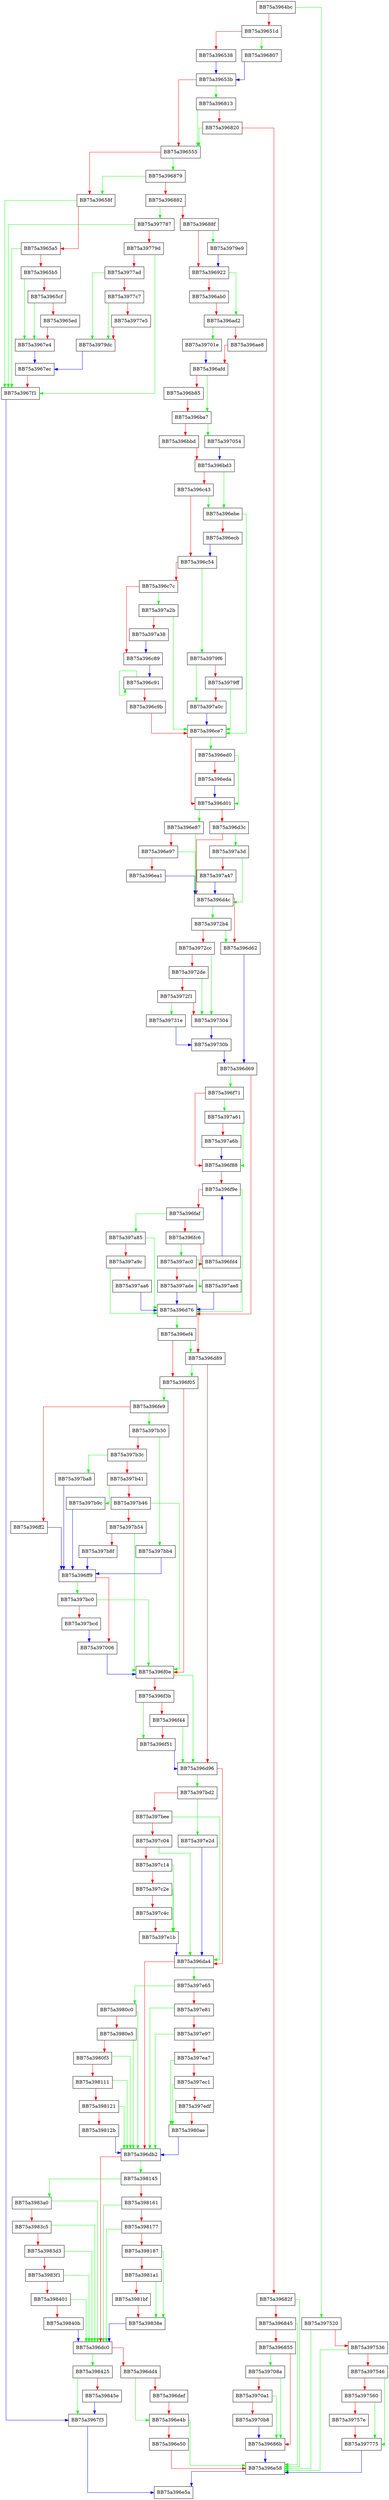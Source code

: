 digraph runJSEmulation {
  node [shape="box"];
  graph [splines=ortho];
  BB75a3964bc -> BB75a397520 [color="green"];
  BB75a3964bc -> BB75a39651d [color="red"];
  BB75a39651d -> BB75a396807 [color="green"];
  BB75a39651d -> BB75a396538 [color="red"];
  BB75a396538 -> BB75a39653b [color="blue"];
  BB75a39653b -> BB75a396813 [color="green"];
  BB75a39653b -> BB75a396555 [color="red"];
  BB75a396555 -> BB75a396879 [color="green"];
  BB75a396555 -> BB75a39658f [color="red"];
  BB75a39658f -> BB75a3967f1 [color="green"];
  BB75a39658f -> BB75a3965a5 [color="red"];
  BB75a3965a5 -> BB75a3967f1 [color="green"];
  BB75a3965a5 -> BB75a3965b5 [color="red"];
  BB75a3965b5 -> BB75a3967e4 [color="green"];
  BB75a3965b5 -> BB75a3965cf [color="red"];
  BB75a3965cf -> BB75a3967e4 [color="green"];
  BB75a3965cf -> BB75a3965ed [color="red"];
  BB75a3965ed -> BB75a3967e4 [color="red"];
  BB75a3967e4 -> BB75a3967ec [color="blue"];
  BB75a3967ec -> BB75a3967f1 [color="red"];
  BB75a3967f1 -> BB75a3967f3 [color="blue"];
  BB75a3967f3 -> BB75a396e5a [color="blue"];
  BB75a396807 -> BB75a39653b [color="blue"];
  BB75a396813 -> BB75a396555 [color="green"];
  BB75a396813 -> BB75a396820 [color="red"];
  BB75a396820 -> BB75a396555 [color="green"];
  BB75a396820 -> BB75a39682f [color="red"];
  BB75a39682f -> BB75a396e58 [color="green"];
  BB75a39682f -> BB75a396845 [color="red"];
  BB75a396845 -> BB75a396e58 [color="green"];
  BB75a396845 -> BB75a396855 [color="red"];
  BB75a396855 -> BB75a39708a [color="green"];
  BB75a396855 -> BB75a39686b [color="red"];
  BB75a39686b -> BB75a396e58 [color="blue"];
  BB75a396879 -> BB75a39658f [color="green"];
  BB75a396879 -> BB75a396882 [color="red"];
  BB75a396882 -> BB75a397787 [color="green"];
  BB75a396882 -> BB75a39688f [color="red"];
  BB75a39688f -> BB75a3979e9 [color="green"];
  BB75a39688f -> BB75a396922 [color="red"];
  BB75a396922 -> BB75a396ad2 [color="green"];
  BB75a396922 -> BB75a396ab0 [color="red"];
  BB75a396ab0 -> BB75a396ad2 [color="red"];
  BB75a396ad2 -> BB75a39701e [color="green"];
  BB75a396ad2 -> BB75a396ae8 [color="red"];
  BB75a396ae8 -> BB75a396afd [color="red"];
  BB75a396afd -> BB75a396ba7 [color="green"];
  BB75a396afd -> BB75a396b85 [color="red"];
  BB75a396b85 -> BB75a396ba7 [color="red"];
  BB75a396ba7 -> BB75a397054 [color="green"];
  BB75a396ba7 -> BB75a396bbd [color="red"];
  BB75a396bbd -> BB75a396bd3 [color="red"];
  BB75a396bd3 -> BB75a396ebe [color="green"];
  BB75a396bd3 -> BB75a396c43 [color="red"];
  BB75a396c43 -> BB75a396ebe [color="green"];
  BB75a396c43 -> BB75a396c54 [color="red"];
  BB75a396c54 -> BB75a3979f6 [color="green"];
  BB75a396c54 -> BB75a396c7c [color="red"];
  BB75a396c7c -> BB75a397a2b [color="green"];
  BB75a396c7c -> BB75a396c89 [color="red"];
  BB75a396c89 -> BB75a396c91 [color="blue"];
  BB75a396c91 -> BB75a396c91 [color="green"];
  BB75a396c91 -> BB75a396c9b [color="red"];
  BB75a396c9b -> BB75a396ce7 [color="red"];
  BB75a396ce7 -> BB75a396ed0 [color="green"];
  BB75a396ce7 -> BB75a396d01 [color="red"];
  BB75a396d01 -> BB75a396e87 [color="green"];
  BB75a396d01 -> BB75a396d3c [color="red"];
  BB75a396d3c -> BB75a397a3d [color="green"];
  BB75a396d3c -> BB75a396d4c [color="red"];
  BB75a396d4c -> BB75a3972b4 [color="green"];
  BB75a396d4c -> BB75a396d62 [color="red"];
  BB75a396d62 -> BB75a396d69 [color="blue"];
  BB75a396d69 -> BB75a396f71 [color="green"];
  BB75a396d69 -> BB75a396d76 [color="red"];
  BB75a396d76 -> BB75a396ef4 [color="green"];
  BB75a396d76 -> BB75a396d89 [color="red"];
  BB75a396d89 -> BB75a396f05 [color="green"];
  BB75a396d89 -> BB75a396d96 [color="red"];
  BB75a396d96 -> BB75a397bd2 [color="green"];
  BB75a396d96 -> BB75a396da4 [color="red"];
  BB75a396da4 -> BB75a397e65 [color="green"];
  BB75a396da4 -> BB75a396db2 [color="red"];
  BB75a396db2 -> BB75a398145 [color="green"];
  BB75a396db2 -> BB75a396dc0 [color="red"];
  BB75a396dc0 -> BB75a398425 [color="green"];
  BB75a396dc0 -> BB75a396dd4 [color="red"];
  BB75a396dd4 -> BB75a396e4b [color="green"];
  BB75a396dd4 -> BB75a396def [color="red"];
  BB75a396def -> BB75a396e4b [color="red"];
  BB75a396e4b -> BB75a396e58 [color="green"];
  BB75a396e4b -> BB75a396e50 [color="red"];
  BB75a396e50 -> BB75a396e58 [color="red"];
  BB75a396e58 -> BB75a396e5a [color="blue"];
  BB75a396e87 -> BB75a396d4c [color="green"];
  BB75a396e87 -> BB75a396e97 [color="red"];
  BB75a396e97 -> BB75a396d4c [color="green"];
  BB75a396e97 -> BB75a396ea1 [color="red"];
  BB75a396ea1 -> BB75a396d4c [color="blue"];
  BB75a396ebe -> BB75a396ce7 [color="green"];
  BB75a396ebe -> BB75a396ecb [color="red"];
  BB75a396ecb -> BB75a396c54 [color="blue"];
  BB75a396ed0 -> BB75a396d01 [color="green"];
  BB75a396ed0 -> BB75a396eda [color="red"];
  BB75a396eda -> BB75a396d01 [color="blue"];
  BB75a396ef4 -> BB75a396d89 [color="green"];
  BB75a396ef4 -> BB75a396f05 [color="red"];
  BB75a396f05 -> BB75a396fe9 [color="green"];
  BB75a396f05 -> BB75a396f0e [color="red"];
  BB75a396f0e -> BB75a396d96 [color="green"];
  BB75a396f0e -> BB75a396f3b [color="red"];
  BB75a396f3b -> BB75a396f51 [color="green"];
  BB75a396f3b -> BB75a396f44 [color="red"];
  BB75a396f44 -> BB75a396d96 [color="green"];
  BB75a396f44 -> BB75a396f51 [color="red"];
  BB75a396f51 -> BB75a396d96 [color="blue"];
  BB75a396f71 -> BB75a397a61 [color="green"];
  BB75a396f71 -> BB75a396f88 [color="red"];
  BB75a396f88 -> BB75a396f9e [color="red"];
  BB75a396f9e -> BB75a396d76 [color="green"];
  BB75a396f9e -> BB75a396faf [color="red"];
  BB75a396faf -> BB75a397a85 [color="green"];
  BB75a396faf -> BB75a396fc6 [color="red"];
  BB75a396fc6 -> BB75a397ac0 [color="green"];
  BB75a396fc6 -> BB75a396fd4 [color="red"];
  BB75a396fd4 -> BB75a396f9e [color="blue"];
  BB75a396fe9 -> BB75a397b30 [color="green"];
  BB75a396fe9 -> BB75a396ff2 [color="red"];
  BB75a396ff2 -> BB75a396ff9 [color="blue"];
  BB75a396ff9 -> BB75a397bc0 [color="green"];
  BB75a396ff9 -> BB75a397006 [color="red"];
  BB75a397006 -> BB75a396f0e [color="blue"];
  BB75a39701e -> BB75a396afd [color="blue"];
  BB75a397054 -> BB75a396bd3 [color="blue"];
  BB75a39708a -> BB75a39686b [color="green"];
  BB75a39708a -> BB75a3970a1 [color="red"];
  BB75a3970a1 -> BB75a39686b [color="green"];
  BB75a3970a1 -> BB75a3970b8 [color="red"];
  BB75a3970b8 -> BB75a39686b [color="blue"];
  BB75a3972b4 -> BB75a396d62 [color="green"];
  BB75a3972b4 -> BB75a3972cc [color="red"];
  BB75a3972cc -> BB75a397304 [color="green"];
  BB75a3972cc -> BB75a3972de [color="red"];
  BB75a3972de -> BB75a397304 [color="green"];
  BB75a3972de -> BB75a3972f1 [color="red"];
  BB75a3972f1 -> BB75a39731e [color="green"];
  BB75a3972f1 -> BB75a397304 [color="red"];
  BB75a397304 -> BB75a39730b [color="blue"];
  BB75a39730b -> BB75a396d69 [color="blue"];
  BB75a39731e -> BB75a39730b [color="blue"];
  BB75a397520 -> BB75a396e58 [color="green"];
  BB75a397520 -> BB75a397536 [color="red"];
  BB75a397536 -> BB75a396e58 [color="green"];
  BB75a397536 -> BB75a397546 [color="red"];
  BB75a397546 -> BB75a397775 [color="green"];
  BB75a397546 -> BB75a397560 [color="red"];
  BB75a397560 -> BB75a397775 [color="green"];
  BB75a397560 -> BB75a39757e [color="red"];
  BB75a39757e -> BB75a397775 [color="red"];
  BB75a397775 -> BB75a396e58 [color="blue"];
  BB75a397787 -> BB75a3967f1 [color="green"];
  BB75a397787 -> BB75a39779d [color="red"];
  BB75a39779d -> BB75a3967f1 [color="green"];
  BB75a39779d -> BB75a3977ad [color="red"];
  BB75a3977ad -> BB75a3979dc [color="green"];
  BB75a3977ad -> BB75a3977c7 [color="red"];
  BB75a3977c7 -> BB75a3979dc [color="green"];
  BB75a3977c7 -> BB75a3977e5 [color="red"];
  BB75a3977e5 -> BB75a3979dc [color="red"];
  BB75a3979dc -> BB75a3967ec [color="blue"];
  BB75a3979e9 -> BB75a396922 [color="blue"];
  BB75a3979f6 -> BB75a397a0c [color="green"];
  BB75a3979f6 -> BB75a3979ff [color="red"];
  BB75a3979ff -> BB75a396ce7 [color="green"];
  BB75a3979ff -> BB75a397a0c [color="red"];
  BB75a397a0c -> BB75a396ce7 [color="blue"];
  BB75a397a2b -> BB75a396ce7 [color="green"];
  BB75a397a2b -> BB75a397a38 [color="red"];
  BB75a397a38 -> BB75a396c89 [color="blue"];
  BB75a397a3d -> BB75a396d4c [color="green"];
  BB75a397a3d -> BB75a397a47 [color="red"];
  BB75a397a47 -> BB75a396d4c [color="blue"];
  BB75a397a61 -> BB75a396f88 [color="green"];
  BB75a397a61 -> BB75a397a6b [color="red"];
  BB75a397a6b -> BB75a396f88 [color="blue"];
  BB75a397a85 -> BB75a396d76 [color="green"];
  BB75a397a85 -> BB75a397a9c [color="red"];
  BB75a397a9c -> BB75a396d76 [color="green"];
  BB75a397a9c -> BB75a397aa6 [color="red"];
  BB75a397aa6 -> BB75a396d76 [color="blue"];
  BB75a397ac0 -> BB75a397ae8 [color="green"];
  BB75a397ac0 -> BB75a397ade [color="red"];
  BB75a397ade -> BB75a396d76 [color="blue"];
  BB75a397ae8 -> BB75a396d76 [color="blue"];
  BB75a397b30 -> BB75a397bb4 [color="green"];
  BB75a397b30 -> BB75a397b3c [color="red"];
  BB75a397b3c -> BB75a397ba8 [color="green"];
  BB75a397b3c -> BB75a397b41 [color="red"];
  BB75a397b41 -> BB75a397b9c [color="green"];
  BB75a397b41 -> BB75a397b46 [color="red"];
  BB75a397b46 -> BB75a396f0e [color="green"];
  BB75a397b46 -> BB75a397b54 [color="red"];
  BB75a397b54 -> BB75a396f0e [color="green"];
  BB75a397b54 -> BB75a397b8f [color="red"];
  BB75a397b8f -> BB75a396ff9 [color="blue"];
  BB75a397b9c -> BB75a396ff9 [color="blue"];
  BB75a397ba8 -> BB75a396ff9 [color="blue"];
  BB75a397bb4 -> BB75a396ff9 [color="blue"];
  BB75a397bc0 -> BB75a396f0e [color="green"];
  BB75a397bc0 -> BB75a397bcd [color="red"];
  BB75a397bcd -> BB75a397006 [color="blue"];
  BB75a397bd2 -> BB75a397e2d [color="green"];
  BB75a397bd2 -> BB75a397bee [color="red"];
  BB75a397bee -> BB75a396da4 [color="green"];
  BB75a397bee -> BB75a397c04 [color="red"];
  BB75a397c04 -> BB75a396da4 [color="green"];
  BB75a397c04 -> BB75a397c14 [color="red"];
  BB75a397c14 -> BB75a397e1b [color="green"];
  BB75a397c14 -> BB75a397c2e [color="red"];
  BB75a397c2e -> BB75a397e1b [color="green"];
  BB75a397c2e -> BB75a397c4c [color="red"];
  BB75a397c4c -> BB75a397e1b [color="red"];
  BB75a397e1b -> BB75a396da4 [color="blue"];
  BB75a397e2d -> BB75a396da4 [color="blue"];
  BB75a397e65 -> BB75a3980c0 [color="green"];
  BB75a397e65 -> BB75a397e81 [color="red"];
  BB75a397e81 -> BB75a396db2 [color="green"];
  BB75a397e81 -> BB75a397e97 [color="red"];
  BB75a397e97 -> BB75a396db2 [color="green"];
  BB75a397e97 -> BB75a397ea7 [color="red"];
  BB75a397ea7 -> BB75a3980ae [color="green"];
  BB75a397ea7 -> BB75a397ec1 [color="red"];
  BB75a397ec1 -> BB75a3980ae [color="green"];
  BB75a397ec1 -> BB75a397edf [color="red"];
  BB75a397edf -> BB75a3980ae [color="red"];
  BB75a3980ae -> BB75a396db2 [color="blue"];
  BB75a3980c0 -> BB75a396db2 [color="green"];
  BB75a3980c0 -> BB75a3980e5 [color="red"];
  BB75a3980e5 -> BB75a396db2 [color="green"];
  BB75a3980e5 -> BB75a3980f3 [color="red"];
  BB75a3980f3 -> BB75a396db2 [color="green"];
  BB75a3980f3 -> BB75a398111 [color="red"];
  BB75a398111 -> BB75a396db2 [color="green"];
  BB75a398111 -> BB75a398121 [color="red"];
  BB75a398121 -> BB75a396db2 [color="green"];
  BB75a398121 -> BB75a39812b [color="red"];
  BB75a39812b -> BB75a396db2 [color="blue"];
  BB75a398145 -> BB75a3983a0 [color="green"];
  BB75a398145 -> BB75a398161 [color="red"];
  BB75a398161 -> BB75a396dc0 [color="green"];
  BB75a398161 -> BB75a398177 [color="red"];
  BB75a398177 -> BB75a396dc0 [color="green"];
  BB75a398177 -> BB75a398187 [color="red"];
  BB75a398187 -> BB75a39838e [color="green"];
  BB75a398187 -> BB75a3981a1 [color="red"];
  BB75a3981a1 -> BB75a39838e [color="green"];
  BB75a3981a1 -> BB75a3981bf [color="red"];
  BB75a3981bf -> BB75a39838e [color="red"];
  BB75a39838e -> BB75a396dc0 [color="blue"];
  BB75a3983a0 -> BB75a396dc0 [color="green"];
  BB75a3983a0 -> BB75a3983c5 [color="red"];
  BB75a3983c5 -> BB75a396dc0 [color="green"];
  BB75a3983c5 -> BB75a3983d3 [color="red"];
  BB75a3983d3 -> BB75a396dc0 [color="green"];
  BB75a3983d3 -> BB75a3983f1 [color="red"];
  BB75a3983f1 -> BB75a396dc0 [color="green"];
  BB75a3983f1 -> BB75a398401 [color="red"];
  BB75a398401 -> BB75a396dc0 [color="green"];
  BB75a398401 -> BB75a39840b [color="red"];
  BB75a39840b -> BB75a396dc0 [color="blue"];
  BB75a398425 -> BB75a3967f3 [color="green"];
  BB75a398425 -> BB75a39845e [color="red"];
  BB75a39845e -> BB75a3967f3 [color="blue"];
}